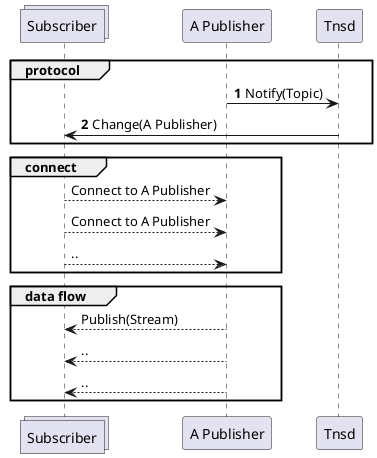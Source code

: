 @startuml
'https://plantuml.com/sequence-diagram

collections Subscriber as Subscriber

autonumber
group protocol
    "A Publisher" -> Tnsd : Notify(Topic)
    Tnsd -> Subscriber : Change(A Publisher)
end

autonumber stop
group connect
    "A Publisher" <-- Subscriber : Connect to A Publisher
    "A Publisher" <-- Subscriber : Connect to A Publisher
    "A Publisher" <-- Subscriber : ..
end

autonumber stop
group data flow
    Subscriber <-- "A Publisher" : Publish(Stream)
    Subscriber <-- "A Publisher" : ..
    Subscriber <-- "A Publisher" : ..
end

@enduml
